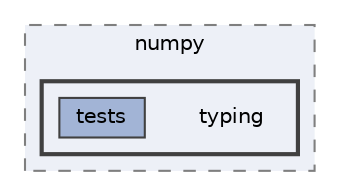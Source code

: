 digraph "/home/jam/Research/IRES-2025/dev/src/llm-scripts/testing/hypothesis-testing/hyp-env/lib/python3.12/site-packages/numpy/typing"
{
 // LATEX_PDF_SIZE
  bgcolor="transparent";
  edge [fontname=Helvetica,fontsize=10,labelfontname=Helvetica,labelfontsize=10];
  node [fontname=Helvetica,fontsize=10,shape=box,height=0.2,width=0.4];
  compound=true
  subgraph clusterdir_2c642f87bc556e878af6fc431ed0cc78 {
    graph [ bgcolor="#edf0f7", pencolor="grey50", label="numpy", fontname=Helvetica,fontsize=10 style="filled,dashed", URL="dir_2c642f87bc556e878af6fc431ed0cc78.html",tooltip=""]
  subgraph clusterdir_8310f3617307bf9eeaef225dea2ce82e {
    graph [ bgcolor="#edf0f7", pencolor="grey25", label="", fontname=Helvetica,fontsize=10 style="filled,bold", URL="dir_8310f3617307bf9eeaef225dea2ce82e.html",tooltip=""]
    dir_8310f3617307bf9eeaef225dea2ce82e [shape=plaintext, label="typing"];
  dir_8b128efcac1b9373f94daa44b71092ed [label="tests", fillcolor="#a2b4d6", color="grey25", style="filled", URL="dir_8b128efcac1b9373f94daa44b71092ed.html",tooltip=""];
  }
  }
}
